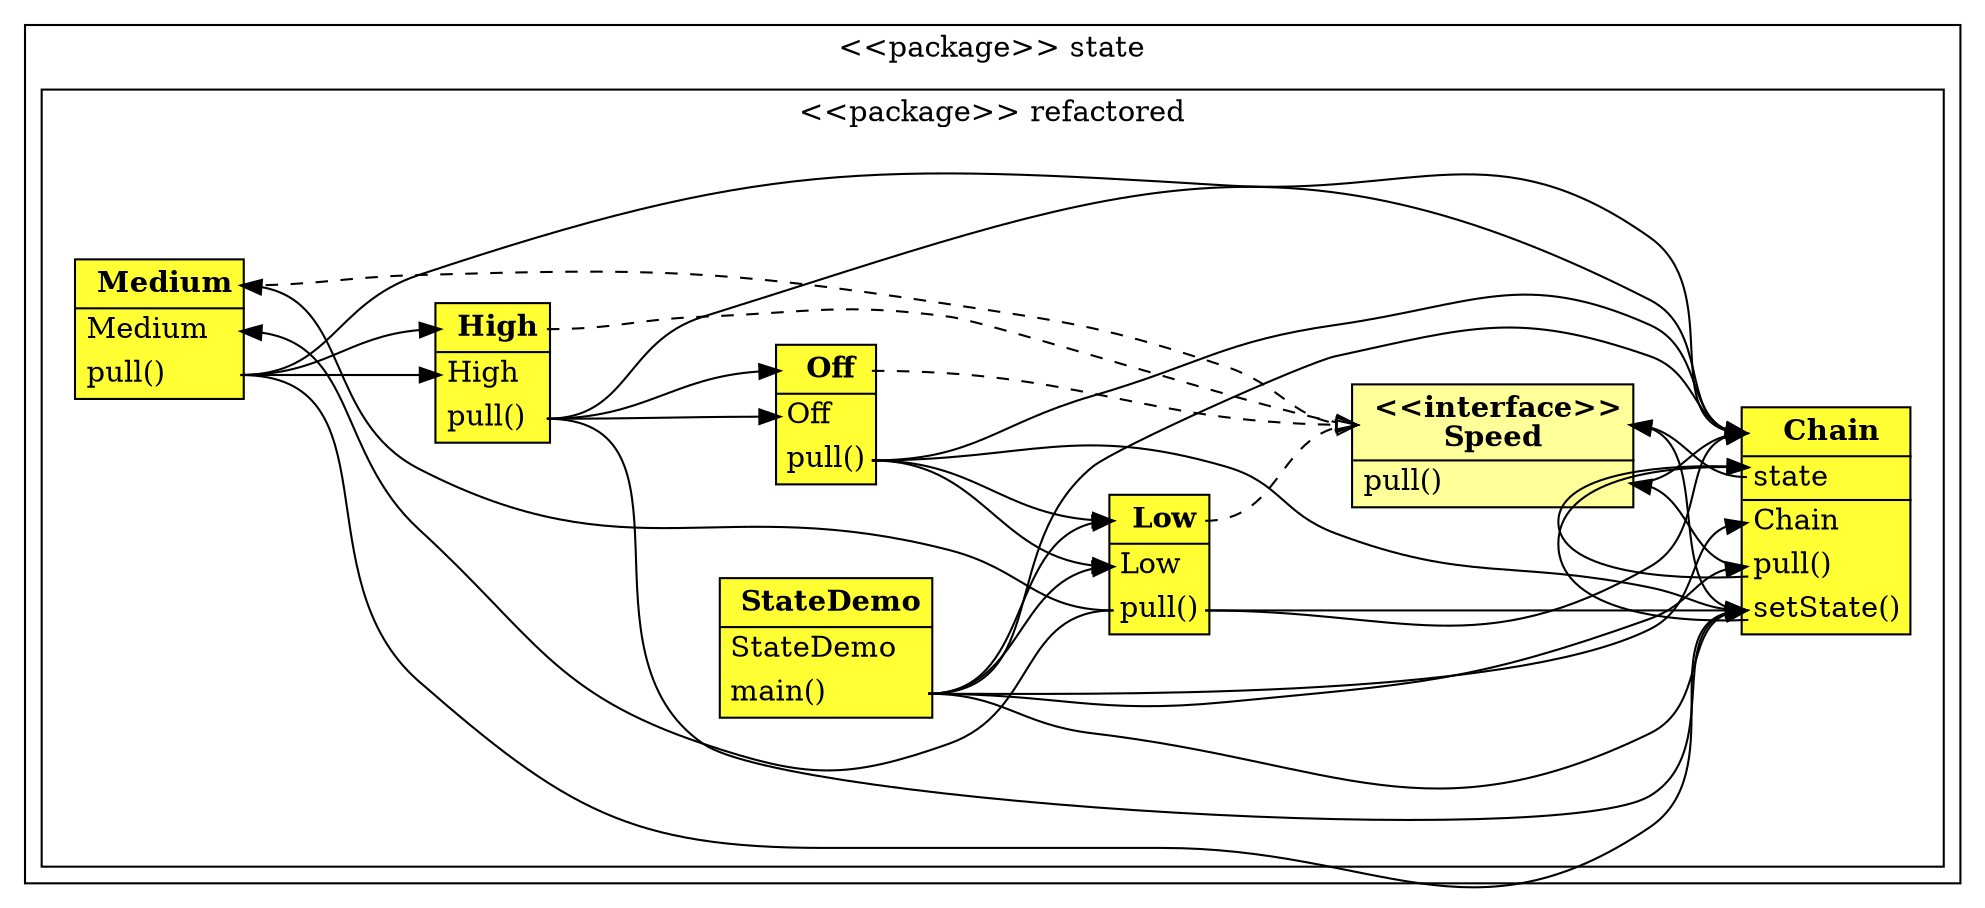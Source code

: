 digraph G {
rankdir=LR;
ranksep=equally;
compound=true;
subgraph cluster0 {
label= <<FONT COLOR="black">&lt;&lt;package&gt;&gt; state</FONT>>
subgraph cluster1 {
label= <<FONT COLOR="black">&lt;&lt;package&gt;&gt; refactored</FONT>>
12 [ label = <<TABLE BGCOLOR="#FFFF33"> <TR> <TD PORT="12" BORDER="0"> <FONT COLOR="black"><B>Medium</B></FONT></TD></TR>
<HR/><TR><TD PORT="14" ALIGN="LEFT" BORDER="0"><FONT COLOR="black">Medium</FONT></TD></TR>
<TR><TD PORT="13" ALIGN="LEFT" BORDER="0"><FONT COLOR="black">pull()</FONT></TD></TR>
</TABLE>>, shape = "none" ];
22 [ label = <<TABLE BGCOLOR="#FFFF33"> <TR> <TD PORT="22" BORDER="0"> <FONT COLOR="black"><B>StateDemo</B></FONT></TD></TR>
<HR/><TR><TD PORT="23" ALIGN="LEFT" BORDER="0"><FONT COLOR="black">StateDemo</FONT></TD></TR>
<TR><TD PORT="8" ALIGN="LEFT" BORDER="0"><FONT COLOR="black">main()</FONT></TD></TR>
</TABLE>>, shape = "none" ];
2 [ label = <<TABLE BGCOLOR="#FFFF99"> <TR> <TD PORT="2" BORDER="0"> <FONT COLOR="black"><B>&lt;&lt;interface&gt;&gt;<BR/>Speed</B></FONT></TD></TR>
<HR/><TR><TD PORT="5" ALIGN="LEFT" BORDER="0"><FONT COLOR="black">pull()</FONT></TD></TR>
</TABLE>>, shape = "none" ];
18 [ label = <<TABLE BGCOLOR="#FFFF33"> <TR> <TD PORT="18" BORDER="0"> <FONT COLOR="black"><B>Off</B></FONT></TD></TR>
<HR/><TR><TD PORT="19" ALIGN="LEFT" BORDER="0"><FONT COLOR="black">Off</FONT></TD></TR>
<TR><TD PORT="9" ALIGN="LEFT" BORDER="0"><FONT COLOR="black">pull()</FONT></TD></TR>
</TABLE>>, shape = "none" ];
20 [ label = <<TABLE BGCOLOR="#FFFF33"> <TR> <TD PORT="20" BORDER="0"> <FONT COLOR="black"><B>Chain</B></FONT></TD></TR>
<HR/><TR><TD PORT="3" ALIGN="LEFT" BORDER="0"><FONT COLOR="black">state</FONT></TD></TR>
<HR/><TR><TD PORT="21" ALIGN="LEFT" BORDER="0"><FONT COLOR="black">Chain</FONT></TD></TR>
<TR><TD PORT="6" ALIGN="LEFT" BORDER="0"><FONT COLOR="black">pull()</FONT></TD></TR>
<TR><TD PORT="4" ALIGN="LEFT" BORDER="0"><FONT COLOR="black">setState()</FONT></TD></TR>
</TABLE>>, shape = "none" ];
7 [ label = <<TABLE BGCOLOR="#FFFF33"> <TR> <TD PORT="7" BORDER="0"> <FONT COLOR="black"><B>Low</B></FONT></TD></TR>
<HR/><TR><TD PORT="11" ALIGN="LEFT" BORDER="0"><FONT COLOR="black">Low</FONT></TD></TR>
<TR><TD PORT="10" ALIGN="LEFT" BORDER="0"><FONT COLOR="black">pull()</FONT></TD></TR>
</TABLE>>, shape = "none" ];
15 [ label = <<TABLE BGCOLOR="#FFFF33"> <TR> <TD PORT="15" BORDER="0"> <FONT COLOR="black"><B>High</B></FONT></TD></TR>
<HR/><TR><TD PORT="17" ALIGN="LEFT" BORDER="0"><FONT COLOR="black">High</FONT></TD></TR>
<TR><TD PORT="16" ALIGN="LEFT" BORDER="0"><FONT COLOR="black">pull()</FONT></TD></TR>
</TABLE>>, shape = "none" ];
}
}
12:13 -> 20:4 [style = solid, color = black, penwidth = 1, arrowhead = normal ];
12:13 -> 20:20 [style = solid, color = black, penwidth = 1, arrowhead = normal ];
12:13 -> 15:15 [style = solid, color = black, penwidth = 1, arrowhead = normal ];
12:13 -> 15:17 [style = solid, color = black, penwidth = 1, arrowhead = normal ];
12:12 -> 2:2 [style = dashed, color = black, penwidth = 1, arrowhead = empty ];
//12:12 -> 2:2 [style = solid, color = black, penwidth = 1, arrowhead = normal ];
22:8 -> 20:21 [style = solid, color = black, penwidth = 1, arrowhead = normal ];
22:8 -> 20:4 [style = solid, color = black, penwidth = 1, arrowhead = normal ];
22:8 -> 20:6 [style = solid, color = black, penwidth = 1, arrowhead = normal ];
22:8 -> 7:11 [style = solid, color = black, penwidth = 1, arrowhead = normal ];
22:8 -> 20:20 [style = solid, color = black, penwidth = 1, arrowhead = normal ];
22:8 -> 7:7 [style = solid, color = black, penwidth = 1, arrowhead = normal ];
2:5 -> 20:20 [style = solid, color = black, penwidth = 1, arrowhead = normal ];
18:9 -> 20:4 [style = solid, color = black, penwidth = 1, arrowhead = normal ];
18:9 -> 7:11 [style = solid, color = black, penwidth = 1, arrowhead = normal ];
18:9 -> 20:20 [style = solid, color = black, penwidth = 1, arrowhead = normal ];
18:9 -> 7:7 [style = solid, color = black, penwidth = 1, arrowhead = normal ];
18:18 -> 2:2 [style = dashed, color = black, penwidth = 1, arrowhead = empty ];
//18:18 -> 2:2 [style = solid, color = black, penwidth = 1, arrowhead = normal ];
20:4 -> 20:3 [style = solid, color = black, penwidth = 1, arrowhead = normal ];
20:4 -> 2:2 [style = solid, color = black, penwidth = 1, arrowhead = normal ];
20:6 -> 2:5 [style = solid, color = black, penwidth = 1, arrowhead = normal ];
20:6 -> 20:3 [style = solid, color = black, penwidth = 1, arrowhead = normal ];
20:3 -> 2:2 [style = solid, color = black, penwidth = 1, arrowhead = normal ];
7:10 -> 20:4 [style = solid, color = black, penwidth = 1, arrowhead = normal ];
7:10 -> 12:12 [style = solid, color = black, penwidth = 1, arrowhead = normal ];
7:10 -> 20:20 [style = solid, color = black, penwidth = 1, arrowhead = normal ];
7:10 -> 12:14 [style = solid, color = black, penwidth = 1, arrowhead = normal ];
7:7 -> 2:2 [style = dashed, color = black, penwidth = 1, arrowhead = empty ];
//7:7 -> 2:2 [style = solid, color = black, penwidth = 1, arrowhead = normal ];
15:16 -> 20:4 [style = solid, color = black, penwidth = 1, arrowhead = normal ];
15:16 -> 18:18 [style = solid, color = black, penwidth = 1, arrowhead = normal ];
15:16 -> 20:20 [style = solid, color = black, penwidth = 1, arrowhead = normal ];
15:16 -> 18:19 [style = solid, color = black, penwidth = 1, arrowhead = normal ];
15:15 -> 2:2 [style = dashed, color = black, penwidth = 1, arrowhead = empty ];
//15:15 -> 2:2 [style = solid, color = black, penwidth = 1, arrowhead = normal ];
}
